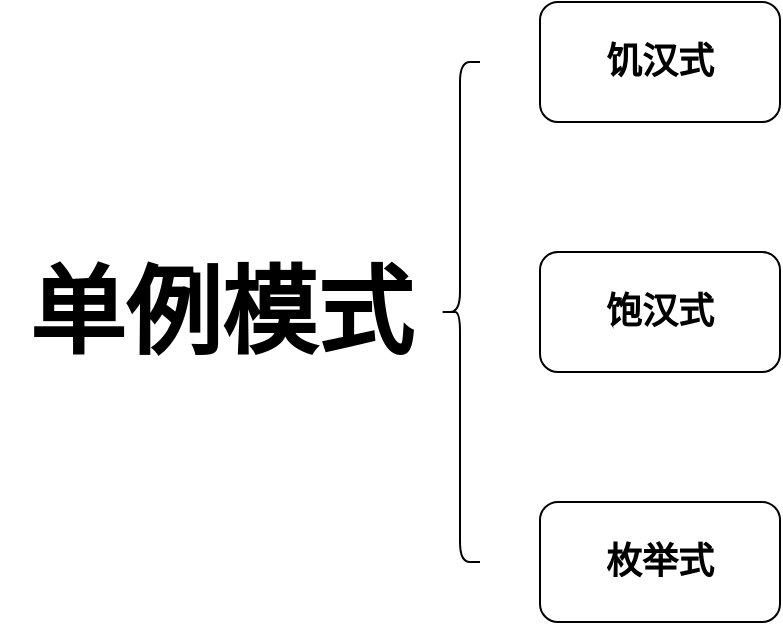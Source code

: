 <mxfile version="13.6.2" type="github">
  <diagram id="HceogB8nZZlcLV3kAq2E" name="Page-1">
    <mxGraphModel dx="1422" dy="1963" grid="1" gridSize="10" guides="1" tooltips="1" connect="1" arrows="1" fold="1" page="1" pageScale="1" pageWidth="827" pageHeight="1169" math="0" shadow="0">
      <root>
        <mxCell id="0" />
        <mxCell id="1" parent="0" />
        <mxCell id="4UymY73XuzZEumnYel4M-4" value="&lt;h1&gt;&lt;font face=&quot;Comic Sans MS&quot;&gt;单例模式&lt;/font&gt;&lt;/h1&gt;" style="text;strokeColor=none;fillColor=none;html=1;fontSize=24;fontStyle=1;verticalAlign=middle;align=center;" vertex="1" parent="1">
          <mxGeometry x="10" y="-575" width="220" height="40" as="geometry" />
        </mxCell>
        <mxCell id="4UymY73XuzZEumnYel4M-6" value="" style="shape=curlyBracket;whiteSpace=wrap;html=1;rounded=1;" vertex="1" parent="1">
          <mxGeometry x="230" y="-680" width="20" height="250" as="geometry" />
        </mxCell>
        <mxCell id="4UymY73XuzZEumnYel4M-8" value="&lt;h2&gt;饥汉式&lt;/h2&gt;" style="rounded=1;whiteSpace=wrap;html=1;" vertex="1" parent="1">
          <mxGeometry x="280" y="-710" width="120" height="60" as="geometry" />
        </mxCell>
        <mxCell id="4UymY73XuzZEumnYel4M-11" value="&lt;h2&gt;饱汉式&lt;/h2&gt;" style="rounded=1;whiteSpace=wrap;html=1;" vertex="1" parent="1">
          <mxGeometry x="280" y="-585" width="120" height="60" as="geometry" />
        </mxCell>
        <mxCell id="4UymY73XuzZEumnYel4M-12" value="&lt;h2&gt;枚举式&lt;/h2&gt;" style="rounded=1;whiteSpace=wrap;html=1;" vertex="1" parent="1">
          <mxGeometry x="280" y="-460" width="120" height="60" as="geometry" />
        </mxCell>
      </root>
    </mxGraphModel>
  </diagram>
</mxfile>
